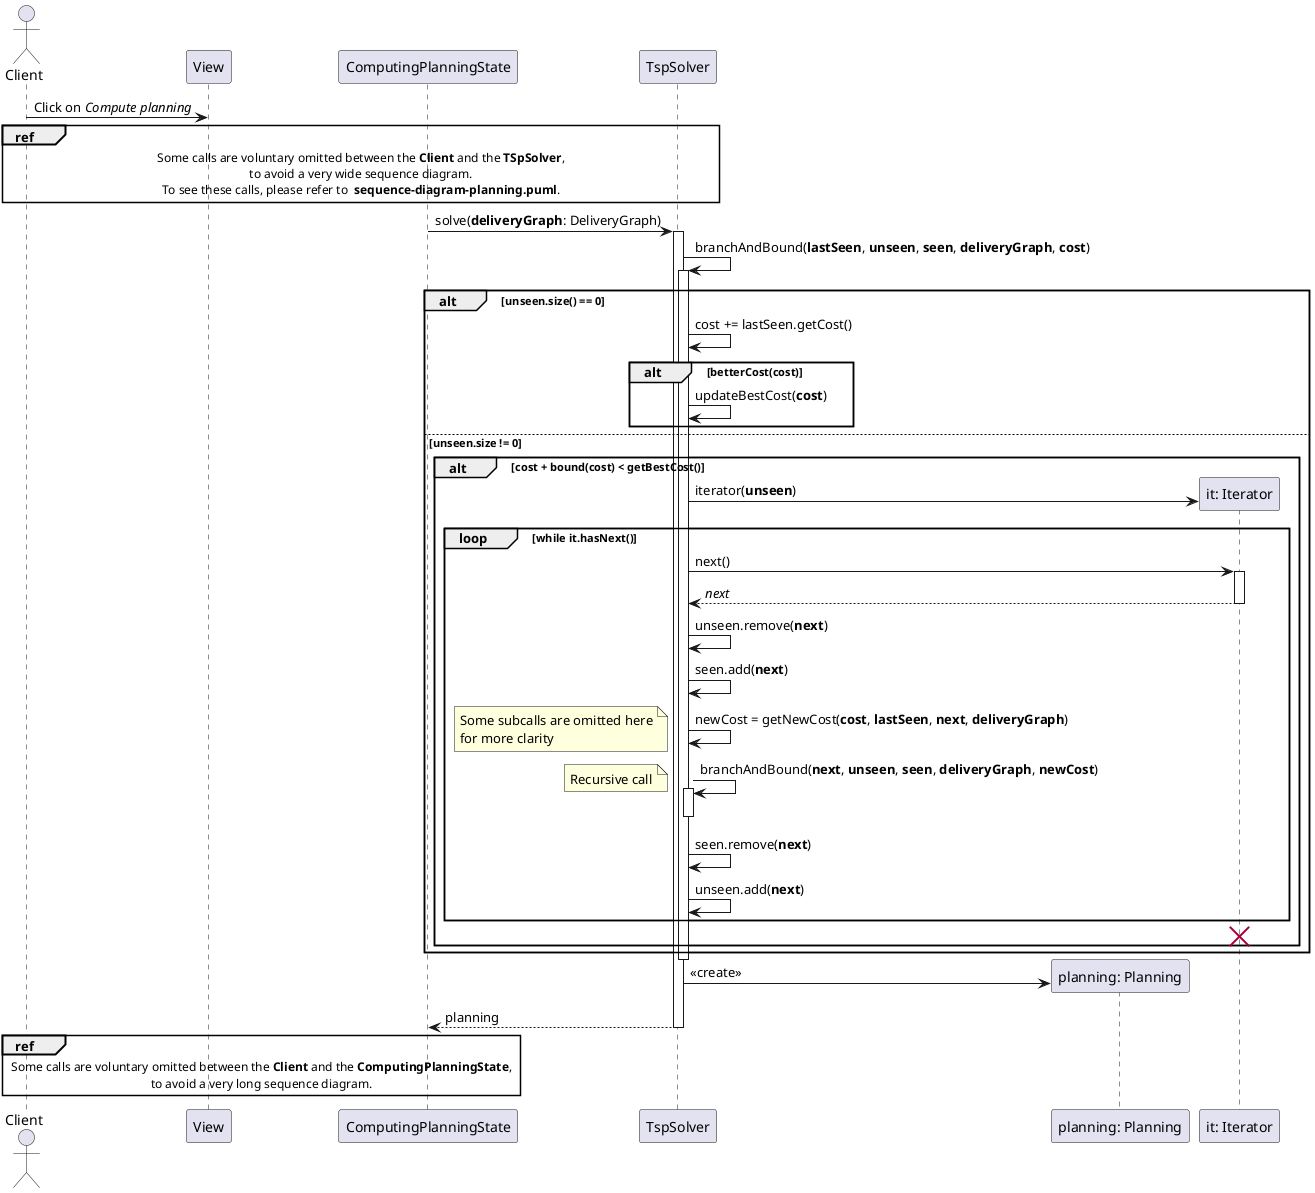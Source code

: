 @startuml
actor Client as C
participant View as V
participant ComputingPlanningState as CPS
participant TspSolver as TSP
participant "planning: Planning" as Pl
participant "it: Iterator" as it

C -> V : Click on //Compute planning//

ref over C, TSP
    Some calls are voluntary omitted between the **Client** and the **TSpSolver**,
    to avoid a very wide sequence diagram.
    To see these calls, please refer to  **sequence-diagram-planning.puml**.
end ref

CPS -> TSP : solve(**deliveryGraph**: DeliveryGraph)
activate TSP

    TSP -> TSP : branchAndBound(**lastSeen**, **unseen**, **seen**, **deliveryGraph**, **cost**)
    activate TSP

        alt unseen.size() == 0
            TSP -> TSP : cost += lastSeen.getCost()
            alt betterCost(**cost**)
                TSP -> TSP : updateBestCost(**cost**)
            end
        else unseen.size != 0
            alt cost + bound(cost) < getBestCost()
                create it
                TSP -> it : iterator(**unseen**)
                loop while it.hasNext()
                    TSP -> it : next()
                    activate it
                    TSP <-- it : //next//
                    deactivate it
                    TSP -> TSP : unseen.remove(**next**)
                    TSP -> TSP : seen.add(**next**)
                    TSP -> TSP : newCost = getNewCost(**cost**, **lastSeen**, **next**, **deliveryGraph**)
                    note left
                        Some subcalls are omitted here
                        for more clarity
                    end note
                    TSP -> TSP : branchAndBound(**next**, **unseen**, **seen**, **deliveryGraph**, **newCost**)
                    activate TSP
                        note left : Recursive call
                    deactivate TSP
                    TSP -> TSP : seen.remove(**next**)
                    TSP -> TSP : unseen.add(**next**)
                end
                destroy it
            end


        end

    deactivate TSP

    create Pl
    TSP -> Pl : <<create>>

    CPS <-- TSP : planning

deactivate TSP

ref over C, CPS
    Some calls are voluntary omitted between the **Client** and the **ComputingPlanningState**,
    to avoid a very long sequence diagram.
end ref

@enduml
